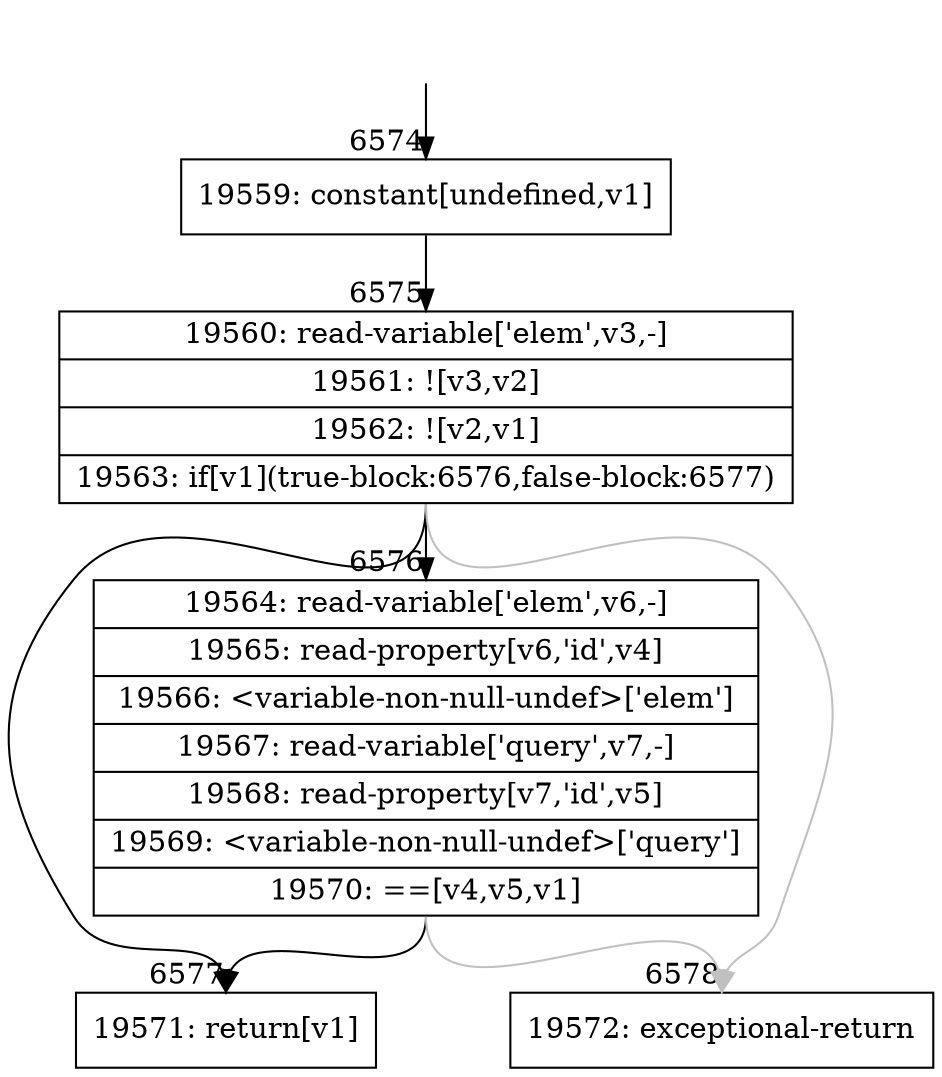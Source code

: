 digraph {
rankdir="TD"
BB_entry466[shape=none,label=""];
BB_entry466 -> BB6574 [tailport=s, headport=n, headlabel="    6574"]
BB6574 [shape=record label="{19559: constant[undefined,v1]}" ] 
BB6574 -> BB6575 [tailport=s, headport=n, headlabel="      6575"]
BB6575 [shape=record label="{19560: read-variable['elem',v3,-]|19561: ![v3,v2]|19562: ![v2,v1]|19563: if[v1](true-block:6576,false-block:6577)}" ] 
BB6575 -> BB6577 [tailport=s, headport=n, headlabel="      6577"]
BB6575 -> BB6576 [tailport=s, headport=n, headlabel="      6576"]
BB6575 -> BB6578 [tailport=s, headport=n, color=gray, headlabel="      6578"]
BB6576 [shape=record label="{19564: read-variable['elem',v6,-]|19565: read-property[v6,'id',v4]|19566: \<variable-non-null-undef\>['elem']|19567: read-variable['query',v7,-]|19568: read-property[v7,'id',v5]|19569: \<variable-non-null-undef\>['query']|19570: ==[v4,v5,v1]}" ] 
BB6576 -> BB6577 [tailport=s, headport=n]
BB6576 -> BB6578 [tailport=s, headport=n, color=gray]
BB6577 [shape=record label="{19571: return[v1]}" ] 
BB6578 [shape=record label="{19572: exceptional-return}" ] 
//#$~ 9293
}
